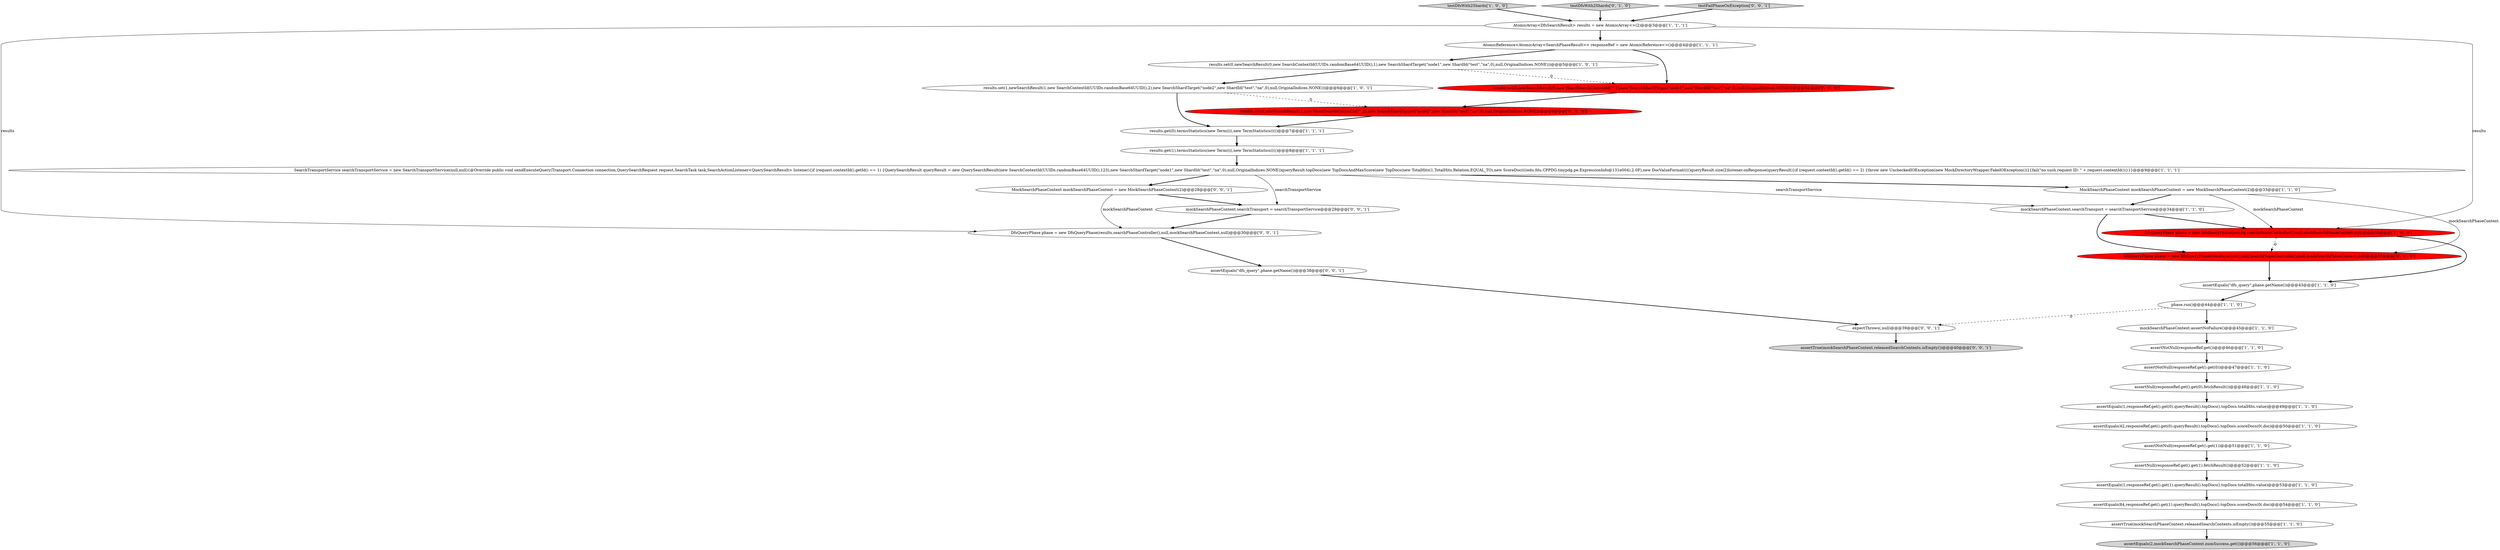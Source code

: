 digraph {
11 [style = filled, label = "results.set(1,newSearchResult(1,new SearchContextId(UUIDs.randomBase64UUID(),2),new SearchShardTarget(\"node2\",new ShardId(\"test\",\"na\",0),null,OriginalIndices.NONE)))@@@6@@@['1', '0', '1']", fillcolor = white, shape = ellipse image = "AAA0AAABBB1BBB"];
21 [style = filled, label = "MockSearchPhaseContext mockSearchPhaseContext = new MockSearchPhaseContext(2)@@@33@@@['1', '1', '0']", fillcolor = white, shape = ellipse image = "AAA0AAABBB1BBB"];
26 [style = filled, label = "results.set(0,newSearchResult(0,new ShardSearchContextId(\"\",1),new SearchShardTarget(\"node1\",new ShardId(\"test\",\"na\",0),null,OriginalIndices.NONE)))@@@5@@@['0', '1', '0']", fillcolor = red, shape = ellipse image = "AAA1AAABBB2BBB"];
20 [style = filled, label = "SearchTransportService searchTransportService = new SearchTransportService(null,null){@Override public void sendExecuteQuery(Transport.Connection connection,QuerySearchRequest request,SearchTask task,SearchActionListener<QuerySearchResult> listener){if (request.contextId().getId() == 1) {QuerySearchResult queryResult = new QuerySearchResult(new SearchContextId(UUIDs.randomBase64UUID(),123),new SearchShardTarget(\"node1\",new ShardId(\"test\",\"na\",0),null,OriginalIndices.NONE))queryResult.topDocs(new TopDocsAndMaxScore(new TopDocs(new TotalHits(1,TotalHits.Relation.EQUAL_TO),new ScoreDoc((((edu.fdu.CPPDG.tinypdg.pe.ExpressionInfo@131e004),2.0F),new DocValueFormat(((()queryResult.size(2)listener.onResponse(queryResult)}if (request.contextId().getId() == 2) {throw new UncheckedIOException(new MockDirectoryWrapper.FakeIOException())}{fail(\"no such request ID: \" + request.contextId())}}}@@@9@@@['1', '1', '1']", fillcolor = white, shape = ellipse image = "AAA0AAABBB1BBB"];
5 [style = filled, label = "mockSearchPhaseContext.assertNoFailure()@@@45@@@['1', '1', '0']", fillcolor = white, shape = ellipse image = "AAA0AAABBB1BBB"];
0 [style = filled, label = "AtomicArray<DfsSearchResult> results = new AtomicArray<>(2)@@@3@@@['1', '1', '1']", fillcolor = white, shape = ellipse image = "AAA0AAABBB1BBB"];
17 [style = filled, label = "assertEquals(1,responseRef.get().get(1).queryResult().topDocs().topDocs.totalHits.value)@@@53@@@['1', '1', '0']", fillcolor = white, shape = ellipse image = "AAA0AAABBB1BBB"];
10 [style = filled, label = "assertNull(responseRef.get().get(0).fetchResult())@@@48@@@['1', '1', '0']", fillcolor = white, shape = ellipse image = "AAA0AAABBB1BBB"];
9 [style = filled, label = "results.get(0).termsStatistics(new Term((((,new TermStatistics(((()@@@7@@@['1', '1', '1']", fillcolor = white, shape = ellipse image = "AAA0AAABBB1BBB"];
18 [style = filled, label = "testDfsWith2Shards['1', '0', '0']", fillcolor = lightgray, shape = diamond image = "AAA0AAABBB1BBB"];
8 [style = filled, label = "assertTrue(mockSearchPhaseContext.releasedSearchContexts.isEmpty())@@@55@@@['1', '1', '0']", fillcolor = white, shape = ellipse image = "AAA0AAABBB1BBB"];
22 [style = filled, label = "assertEquals(\"dfs_query\",phase.getName())@@@43@@@['1', '1', '0']", fillcolor = white, shape = ellipse image = "AAA0AAABBB1BBB"];
25 [style = filled, label = "DfsQueryPhase phase = new DfsQueryPhase(results.asList(),null,searchPhaseController(),null,mockSearchPhaseContext,null)@@@35@@@['0', '1', '0']", fillcolor = red, shape = ellipse image = "AAA1AAABBB2BBB"];
28 [style = filled, label = "results.set(1,newSearchResult(1,new ShardSearchContextId(\"\",2),new SearchShardTarget(\"node2\",new ShardId(\"test\",\"na\",0),null,OriginalIndices.NONE)))@@@6@@@['0', '1', '0']", fillcolor = red, shape = ellipse image = "AAA1AAABBB2BBB"];
23 [style = filled, label = "phase.run()@@@44@@@['1', '1', '0']", fillcolor = white, shape = ellipse image = "AAA0AAABBB1BBB"];
19 [style = filled, label = "AtomicReference<AtomicArray<SearchPhaseResult>> responseRef = new AtomicReference<>()@@@4@@@['1', '1', '1']", fillcolor = white, shape = ellipse image = "AAA0AAABBB1BBB"];
12 [style = filled, label = "DfsQueryPhase phase = new DfsQueryPhase(results,searchPhaseController(),null,mockSearchPhaseContext,null)@@@35@@@['1', '0', '0']", fillcolor = red, shape = ellipse image = "AAA1AAABBB1BBB"];
27 [style = filled, label = "testDfsWith2Shards['0', '1', '0']", fillcolor = lightgray, shape = diamond image = "AAA0AAABBB2BBB"];
34 [style = filled, label = "assertTrue(mockSearchPhaseContext.releasedSearchContexts.isEmpty())@@@40@@@['0', '0', '1']", fillcolor = lightgray, shape = ellipse image = "AAA0AAABBB3BBB"];
1 [style = filled, label = "results.set(0,newSearchResult(0,new SearchContextId(UUIDs.randomBase64UUID(),1),new SearchShardTarget(\"node1\",new ShardId(\"test\",\"na\",0),null,OriginalIndices.NONE)))@@@5@@@['1', '0', '1']", fillcolor = white, shape = ellipse image = "AAA0AAABBB1BBB"];
35 [style = filled, label = "assertEquals(\"dfs_query\",phase.getName())@@@38@@@['0', '0', '1']", fillcolor = white, shape = ellipse image = "AAA0AAABBB3BBB"];
7 [style = filled, label = "assertNull(responseRef.get().get(1).fetchResult())@@@52@@@['1', '1', '0']", fillcolor = white, shape = ellipse image = "AAA0AAABBB1BBB"];
24 [style = filled, label = "assertNotNull(responseRef.get().get(1))@@@51@@@['1', '1', '0']", fillcolor = white, shape = ellipse image = "AAA0AAABBB1BBB"];
33 [style = filled, label = "expectThrows(,null)@@@39@@@['0', '0', '1']", fillcolor = white, shape = ellipse image = "AAA0AAABBB3BBB"];
31 [style = filled, label = "mockSearchPhaseContext.searchTransport = searchTransportService@@@29@@@['0', '0', '1']", fillcolor = white, shape = ellipse image = "AAA0AAABBB3BBB"];
6 [style = filled, label = "assertNotNull(responseRef.get())@@@46@@@['1', '1', '0']", fillcolor = white, shape = ellipse image = "AAA0AAABBB1BBB"];
16 [style = filled, label = "assertEquals(2,mockSearchPhaseContext.numSuccess.get())@@@56@@@['1', '1', '0']", fillcolor = lightgray, shape = ellipse image = "AAA0AAABBB1BBB"];
15 [style = filled, label = "assertNotNull(responseRef.get().get(0))@@@47@@@['1', '1', '0']", fillcolor = white, shape = ellipse image = "AAA0AAABBB1BBB"];
13 [style = filled, label = "results.get(1).termsStatistics(new Term((((,new TermStatistics(((()@@@8@@@['1', '1', '1']", fillcolor = white, shape = ellipse image = "AAA0AAABBB1BBB"];
14 [style = filled, label = "mockSearchPhaseContext.searchTransport = searchTransportService@@@34@@@['1', '1', '0']", fillcolor = white, shape = ellipse image = "AAA0AAABBB1BBB"];
32 [style = filled, label = "testFailPhaseOnException['0', '0', '1']", fillcolor = lightgray, shape = diamond image = "AAA0AAABBB3BBB"];
4 [style = filled, label = "assertEquals(84,responseRef.get().get(1).queryResult().topDocs().topDocs.scoreDocs(0(.doc)@@@54@@@['1', '1', '0']", fillcolor = white, shape = ellipse image = "AAA0AAABBB1BBB"];
3 [style = filled, label = "assertEquals(1,responseRef.get().get(0).queryResult().topDocs().topDocs.totalHits.value)@@@49@@@['1', '1', '0']", fillcolor = white, shape = ellipse image = "AAA0AAABBB1BBB"];
30 [style = filled, label = "DfsQueryPhase phase = new DfsQueryPhase(results,searchPhaseController(),null,mockSearchPhaseContext,null)@@@30@@@['0', '0', '1']", fillcolor = white, shape = ellipse image = "AAA0AAABBB3BBB"];
29 [style = filled, label = "MockSearchPhaseContext mockSearchPhaseContext = new MockSearchPhaseContext(2)@@@28@@@['0', '0', '1']", fillcolor = white, shape = ellipse image = "AAA0AAABBB3BBB"];
2 [style = filled, label = "assertEquals(42,responseRef.get().get(0).queryResult().topDocs().topDocs.scoreDocs(0(.doc)@@@50@@@['1', '1', '0']", fillcolor = white, shape = ellipse image = "AAA0AAABBB1BBB"];
8->16 [style = bold, label=""];
15->10 [style = bold, label=""];
14->25 [style = bold, label=""];
7->17 [style = bold, label=""];
23->5 [style = bold, label=""];
20->31 [style = solid, label="searchTransportService"];
25->22 [style = bold, label=""];
27->0 [style = bold, label=""];
20->29 [style = bold, label=""];
0->12 [style = solid, label="results"];
0->19 [style = bold, label=""];
1->26 [style = dashed, label="0"];
20->14 [style = solid, label="searchTransportService"];
12->22 [style = bold, label=""];
32->0 [style = bold, label=""];
29->31 [style = bold, label=""];
21->12 [style = solid, label="mockSearchPhaseContext"];
35->33 [style = bold, label=""];
28->9 [style = bold, label=""];
10->3 [style = bold, label=""];
11->9 [style = bold, label=""];
22->23 [style = bold, label=""];
23->33 [style = dashed, label="0"];
6->15 [style = bold, label=""];
1->11 [style = bold, label=""];
20->21 [style = bold, label=""];
11->28 [style = dashed, label="0"];
19->1 [style = bold, label=""];
12->25 [style = dashed, label="0"];
30->35 [style = bold, label=""];
5->6 [style = bold, label=""];
3->2 [style = bold, label=""];
19->26 [style = bold, label=""];
14->12 [style = bold, label=""];
31->30 [style = bold, label=""];
21->25 [style = solid, label="mockSearchPhaseContext"];
9->13 [style = bold, label=""];
4->8 [style = bold, label=""];
26->28 [style = bold, label=""];
2->24 [style = bold, label=""];
29->30 [style = solid, label="mockSearchPhaseContext"];
24->7 [style = bold, label=""];
33->34 [style = bold, label=""];
18->0 [style = bold, label=""];
17->4 [style = bold, label=""];
0->30 [style = solid, label="results"];
21->14 [style = bold, label=""];
13->20 [style = bold, label=""];
}

